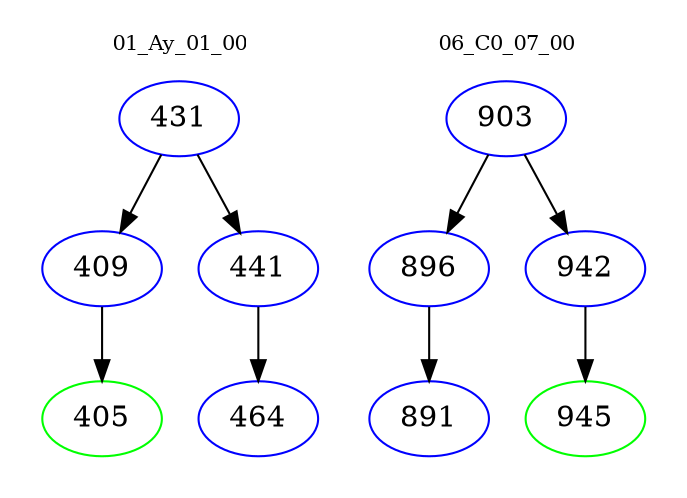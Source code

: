 digraph{
subgraph cluster_0 {
color = white
label = "01_Ay_01_00";
fontsize=10;
T0_431 [label="431", color="blue"]
T0_431 -> T0_409 [color="black"]
T0_409 [label="409", color="blue"]
T0_409 -> T0_405 [color="black"]
T0_405 [label="405", color="green"]
T0_431 -> T0_441 [color="black"]
T0_441 [label="441", color="blue"]
T0_441 -> T0_464 [color="black"]
T0_464 [label="464", color="blue"]
}
subgraph cluster_1 {
color = white
label = "06_C0_07_00";
fontsize=10;
T1_903 [label="903", color="blue"]
T1_903 -> T1_896 [color="black"]
T1_896 [label="896", color="blue"]
T1_896 -> T1_891 [color="black"]
T1_891 [label="891", color="blue"]
T1_903 -> T1_942 [color="black"]
T1_942 [label="942", color="blue"]
T1_942 -> T1_945 [color="black"]
T1_945 [label="945", color="green"]
}
}
